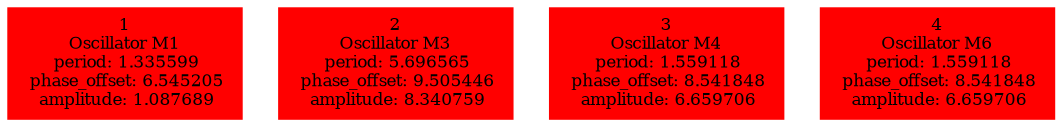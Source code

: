  digraph g{ forcelabels=true;
1 [label=<1<BR />Oscillator M1<BR /> period: 1.335599<BR /> phase_offset: 6.545205<BR /> amplitude: 1.087689>, shape=box,color=red,style=filled,fontsize=8];2 [label=<2<BR />Oscillator M3<BR /> period: 5.696565<BR /> phase_offset: 9.505446<BR /> amplitude: 8.340759>, shape=box,color=red,style=filled,fontsize=8];3 [label=<3<BR />Oscillator M4<BR /> period: 1.559118<BR /> phase_offset: 8.541848<BR /> amplitude: 6.659706>, shape=box,color=red,style=filled,fontsize=8];4 [label=<4<BR />Oscillator M6<BR /> period: 1.559118<BR /> phase_offset: 8.541848<BR /> amplitude: 6.659706>, shape=box,color=red,style=filled,fontsize=8]; }
